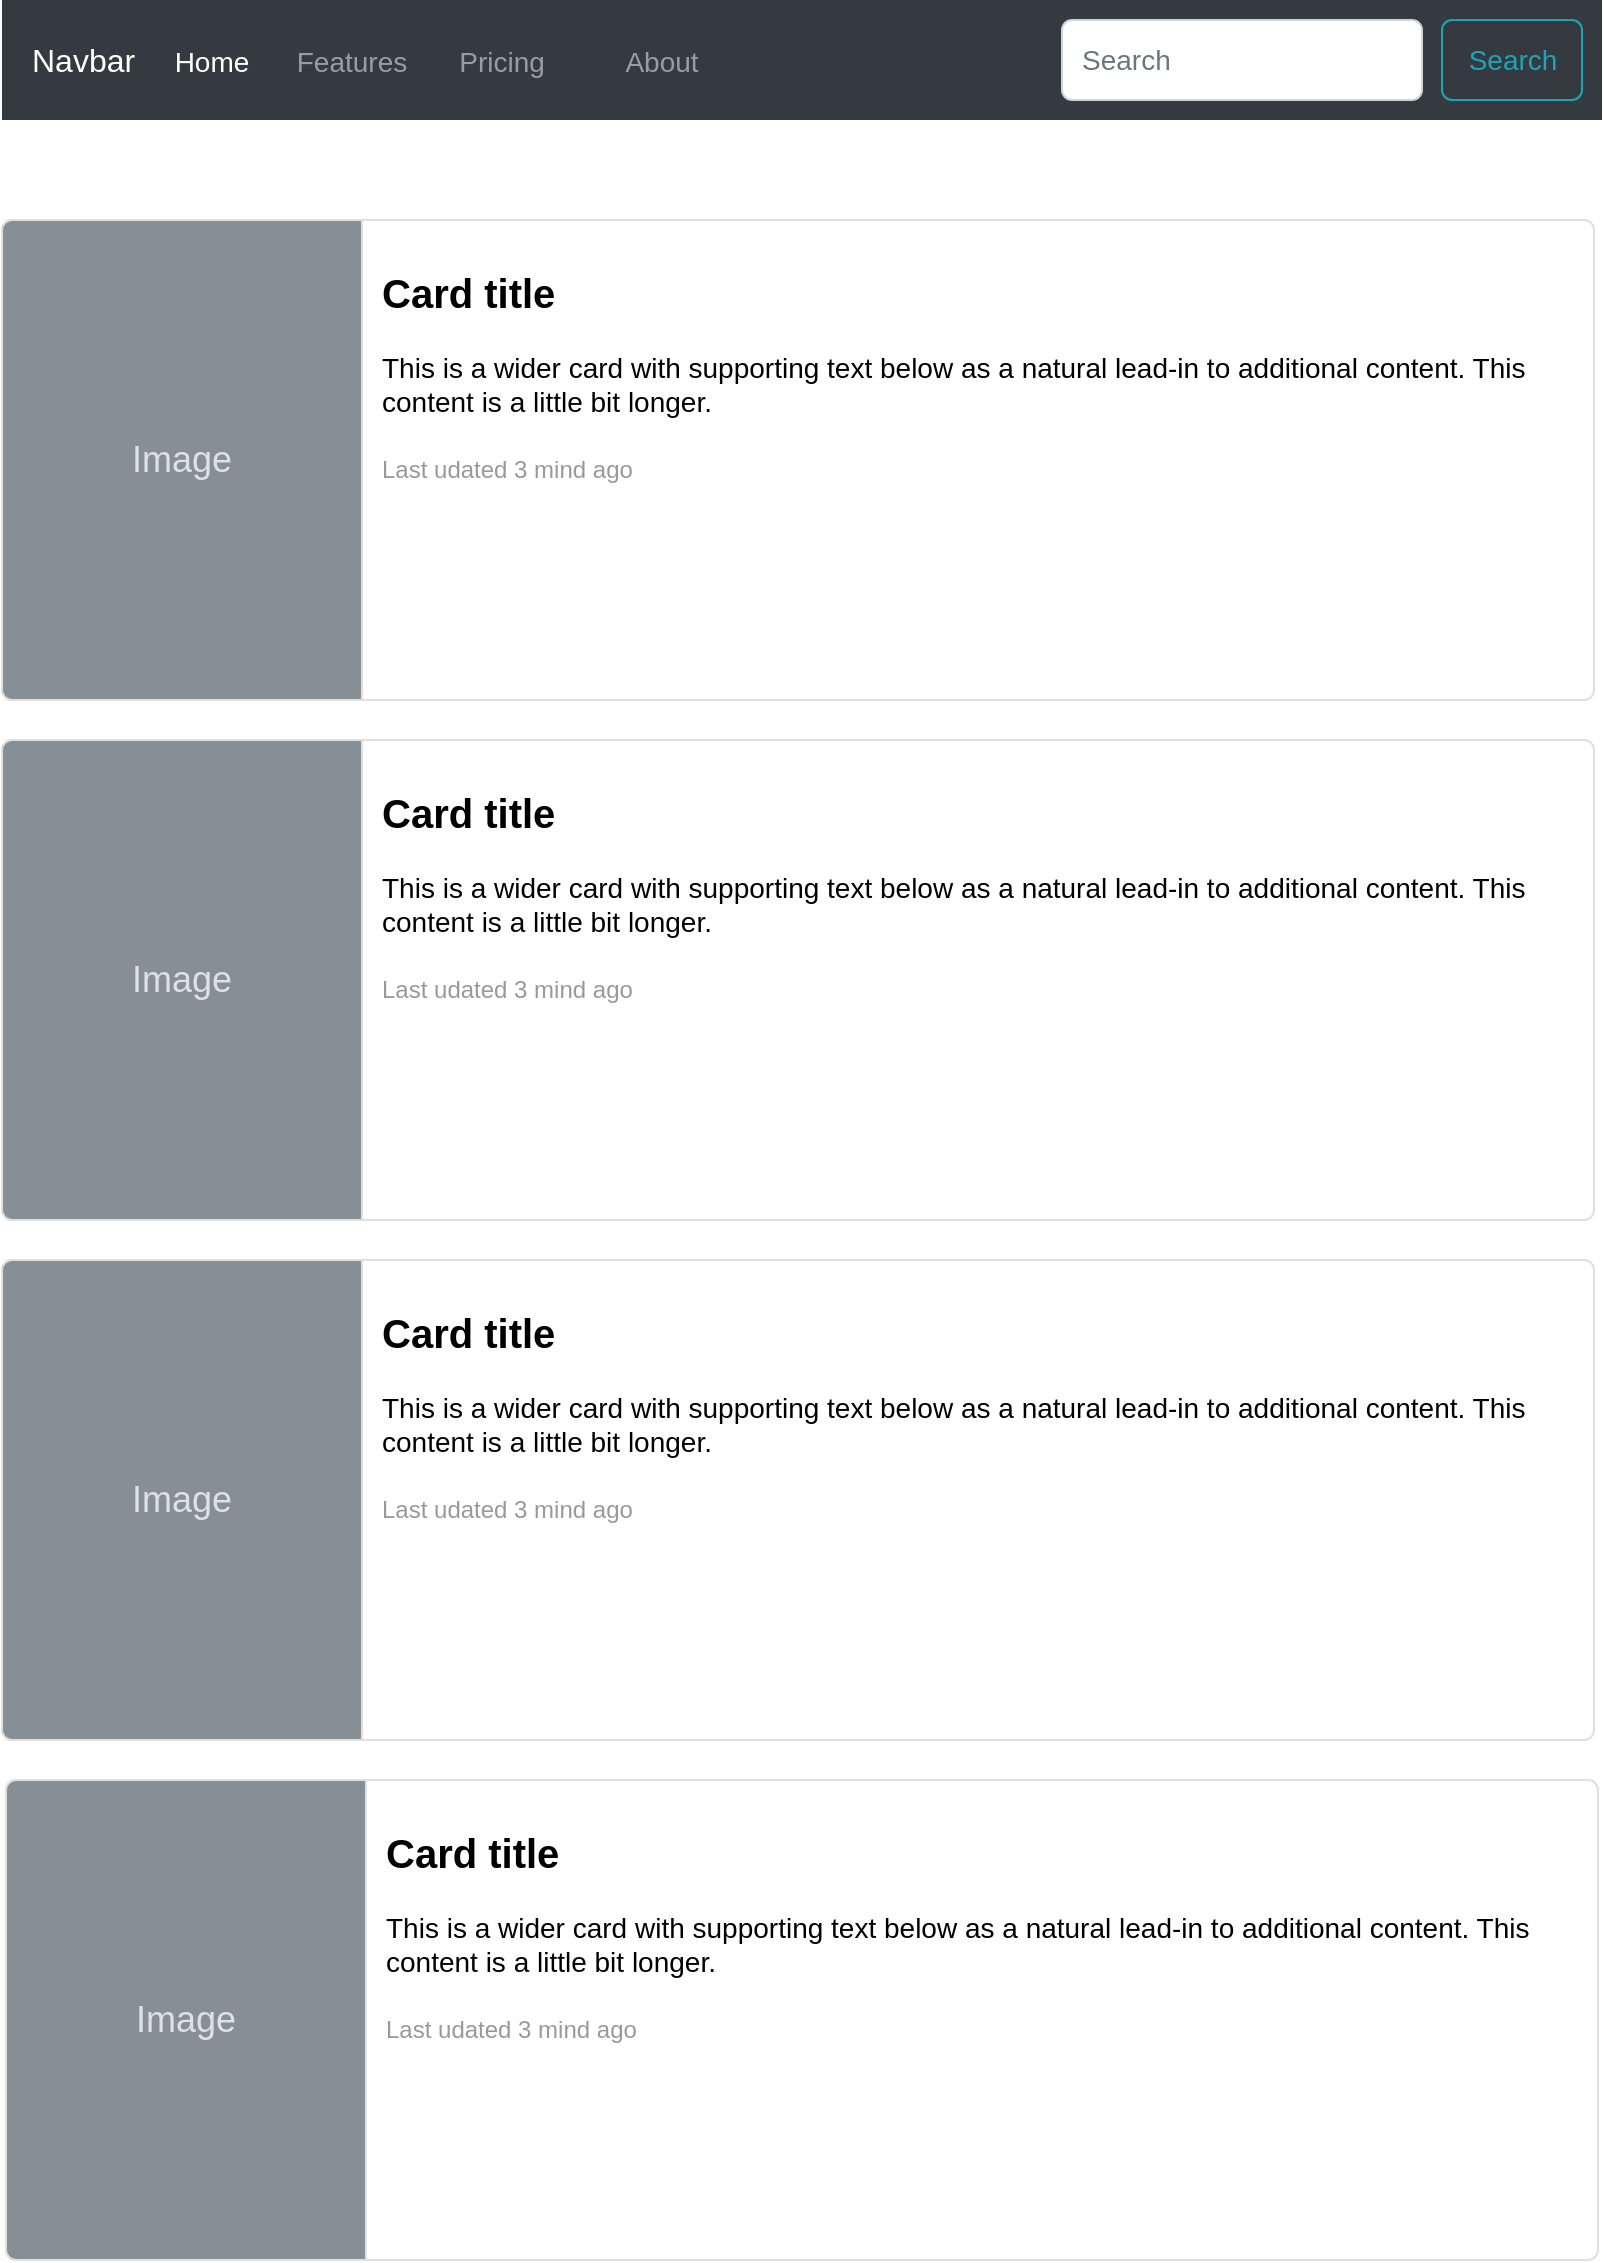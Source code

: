 <mxfile version="14.5.1" type="github">
  <diagram id="oAJ9JddJH_bf1Wse_2Dv" name="Page-1">
    <mxGraphModel dx="1405" dy="891" grid="1" gridSize="10" guides="1" tooltips="1" connect="1" arrows="1" fold="1" page="1" pageScale="1" pageWidth="827" pageHeight="1169" math="0" shadow="0">
      <root>
        <mxCell id="0" />
        <mxCell id="1" parent="0" />
        <mxCell id="r8p9RMFexIgCfqPO_6ty-1" value="Navbar" style="html=1;shadow=0;dashed=0;fillColor=#343A40;strokeColor=none;fontSize=16;fontColor=#ffffff;align=left;spacing=15;" vertex="1" parent="1">
          <mxGeometry x="14" y="10" width="800" height="60" as="geometry" />
        </mxCell>
        <mxCell id="r8p9RMFexIgCfqPO_6ty-2" value="Home" style="fillColor=none;strokeColor=none;fontSize=14;fontColor=#ffffff;align=center;" vertex="1" parent="r8p9RMFexIgCfqPO_6ty-1">
          <mxGeometry width="70" height="40" relative="1" as="geometry">
            <mxPoint x="70" y="10" as="offset" />
          </mxGeometry>
        </mxCell>
        <mxCell id="r8p9RMFexIgCfqPO_6ty-3" value="Features" style="fillColor=none;strokeColor=none;fontSize=14;fontColor=#9A9DA0;align=center;" vertex="1" parent="r8p9RMFexIgCfqPO_6ty-1">
          <mxGeometry width="70" height="40" relative="1" as="geometry">
            <mxPoint x="140" y="10" as="offset" />
          </mxGeometry>
        </mxCell>
        <mxCell id="r8p9RMFexIgCfqPO_6ty-4" value="Pricing" style="fillColor=none;strokeColor=none;fontSize=14;fontColor=#9A9DA0;align=center;spacingRight=0;" vertex="1" parent="r8p9RMFexIgCfqPO_6ty-1">
          <mxGeometry width="80" height="40" relative="1" as="geometry">
            <mxPoint x="210" y="10" as="offset" />
          </mxGeometry>
        </mxCell>
        <mxCell id="r8p9RMFexIgCfqPO_6ty-5" value="About" style="fillColor=none;strokeColor=none;fontSize=14;fontColor=#9A9DA0;align=center;" vertex="1" parent="r8p9RMFexIgCfqPO_6ty-1">
          <mxGeometry width="80" height="40" relative="1" as="geometry">
            <mxPoint x="290" y="10" as="offset" />
          </mxGeometry>
        </mxCell>
        <mxCell id="r8p9RMFexIgCfqPO_6ty-6" value="Search" style="html=1;shadow=0;dashed=0;shape=mxgraph.bootstrap.rrect;rSize=5;fontSize=14;fontColor=#1CA5B8;strokeColor=#1CA5B8;fillColor=none;" vertex="1" parent="r8p9RMFexIgCfqPO_6ty-1">
          <mxGeometry x="1" width="70" height="40" relative="1" as="geometry">
            <mxPoint x="-80" y="10" as="offset" />
          </mxGeometry>
        </mxCell>
        <mxCell id="r8p9RMFexIgCfqPO_6ty-7" value="Search" style="html=1;shadow=0;dashed=0;shape=mxgraph.bootstrap.rrect;rSize=5;fontSize=14;fontColor=#6C767D;strokeColor=#CED4DA;fillColor=#ffffff;align=left;spacing=10;" vertex="1" parent="r8p9RMFexIgCfqPO_6ty-1">
          <mxGeometry x="1" width="180" height="40" relative="1" as="geometry">
            <mxPoint x="-270" y="10" as="offset" />
          </mxGeometry>
        </mxCell>
        <mxCell id="r8p9RMFexIgCfqPO_6ty-16" value="" style="group" vertex="1" connectable="0" parent="1">
          <mxGeometry x="14" y="120" width="798" height="1020" as="geometry" />
        </mxCell>
        <mxCell id="r8p9RMFexIgCfqPO_6ty-8" value="&lt;b&gt;&lt;font style=&quot;font-size: 20px&quot;&gt;Card title&lt;/font&gt;&lt;/b&gt;&lt;br&gt;&lt;br&gt;This is a wider card with supporting text below as a natural lead-in to additional content. This content is a little bit longer.&lt;br&gt;&lt;br&gt;&lt;font style=&quot;font-size: 12px&quot; color=&quot;#999999&quot;&gt;Last udated 3 mind ago&lt;/font&gt;" style="html=1;shadow=0;dashed=0;shape=mxgraph.bootstrap.rrect;rSize=5;strokeColor=#DFDFDF;html=1;whiteSpace=wrap;fillColor=#ffffff;fontColor=#000000;verticalAlign=top;align=left;spacing=20;fontSize=14;spacingLeft=170;" vertex="1" parent="r8p9RMFexIgCfqPO_6ty-16">
          <mxGeometry width="796" height="240" as="geometry" />
        </mxCell>
        <mxCell id="r8p9RMFexIgCfqPO_6ty-9" value="Image" style="html=1;shadow=0;dashed=0;shape=mxgraph.bootstrap.leftButton;rSize=5;perimeter=none;whiteSpace=wrap;fillColor=#868E96;strokeColor=#DFDFDF;fontColor=#DEE2E6;resizeWidth=1;fontSize=18;" vertex="1" parent="r8p9RMFexIgCfqPO_6ty-8">
          <mxGeometry width="180" height="240" relative="1" as="geometry" />
        </mxCell>
        <mxCell id="r8p9RMFexIgCfqPO_6ty-10" value="&lt;b&gt;&lt;font style=&quot;font-size: 20px&quot;&gt;Card title&lt;/font&gt;&lt;/b&gt;&lt;br&gt;&lt;br&gt;This is a wider card with supporting text below as a natural lead-in to additional content. This content is a little bit longer.&lt;br&gt;&lt;br&gt;&lt;font style=&quot;font-size: 12px&quot; color=&quot;#999999&quot;&gt;Last udated 3 mind ago&lt;/font&gt;" style="html=1;shadow=0;dashed=0;shape=mxgraph.bootstrap.rrect;rSize=5;strokeColor=#DFDFDF;html=1;whiteSpace=wrap;fillColor=#ffffff;fontColor=#000000;verticalAlign=top;align=left;spacing=20;fontSize=14;spacingLeft=170;" vertex="1" parent="r8p9RMFexIgCfqPO_6ty-16">
          <mxGeometry y="260" width="796" height="240" as="geometry" />
        </mxCell>
        <mxCell id="r8p9RMFexIgCfqPO_6ty-11" value="Image" style="html=1;shadow=0;dashed=0;shape=mxgraph.bootstrap.leftButton;rSize=5;perimeter=none;whiteSpace=wrap;fillColor=#868E96;strokeColor=#DFDFDF;fontColor=#DEE2E6;resizeWidth=1;fontSize=18;" vertex="1" parent="r8p9RMFexIgCfqPO_6ty-10">
          <mxGeometry width="180" height="240" relative="1" as="geometry" />
        </mxCell>
        <mxCell id="r8p9RMFexIgCfqPO_6ty-12" value="&lt;b&gt;&lt;font style=&quot;font-size: 20px&quot;&gt;Card title&lt;/font&gt;&lt;/b&gt;&lt;br&gt;&lt;br&gt;This is a wider card with supporting text below as a natural lead-in to additional content. This content is a little bit longer.&lt;br&gt;&lt;br&gt;&lt;font style=&quot;font-size: 12px&quot; color=&quot;#999999&quot;&gt;Last udated 3 mind ago&lt;/font&gt;" style="html=1;shadow=0;dashed=0;shape=mxgraph.bootstrap.rrect;rSize=5;strokeColor=#DFDFDF;html=1;whiteSpace=wrap;fillColor=#ffffff;fontColor=#000000;verticalAlign=top;align=left;spacing=20;fontSize=14;spacingLeft=170;" vertex="1" parent="r8p9RMFexIgCfqPO_6ty-16">
          <mxGeometry y="520" width="796" height="240" as="geometry" />
        </mxCell>
        <mxCell id="r8p9RMFexIgCfqPO_6ty-13" value="Image" style="html=1;shadow=0;dashed=0;shape=mxgraph.bootstrap.leftButton;rSize=5;perimeter=none;whiteSpace=wrap;fillColor=#868E96;strokeColor=#DFDFDF;fontColor=#DEE2E6;resizeWidth=1;fontSize=18;" vertex="1" parent="r8p9RMFexIgCfqPO_6ty-12">
          <mxGeometry width="180" height="240" relative="1" as="geometry" />
        </mxCell>
        <mxCell id="r8p9RMFexIgCfqPO_6ty-14" value="&lt;b&gt;&lt;font style=&quot;font-size: 20px&quot;&gt;Card title&lt;/font&gt;&lt;/b&gt;&lt;br&gt;&lt;br&gt;This is a wider card with supporting text below as a natural lead-in to additional content. This content is a little bit longer.&lt;br&gt;&lt;br&gt;&lt;font style=&quot;font-size: 12px&quot; color=&quot;#999999&quot;&gt;Last udated 3 mind ago&lt;/font&gt;" style="html=1;shadow=0;dashed=0;shape=mxgraph.bootstrap.rrect;rSize=5;strokeColor=#DFDFDF;html=1;whiteSpace=wrap;fillColor=#ffffff;fontColor=#000000;verticalAlign=top;align=left;spacing=20;fontSize=14;spacingLeft=170;" vertex="1" parent="r8p9RMFexIgCfqPO_6ty-16">
          <mxGeometry x="2" y="780" width="796" height="240" as="geometry" />
        </mxCell>
        <mxCell id="r8p9RMFexIgCfqPO_6ty-15" value="Image" style="html=1;shadow=0;dashed=0;shape=mxgraph.bootstrap.leftButton;rSize=5;perimeter=none;whiteSpace=wrap;fillColor=#868E96;strokeColor=#DFDFDF;fontColor=#DEE2E6;resizeWidth=1;fontSize=18;" vertex="1" parent="r8p9RMFexIgCfqPO_6ty-14">
          <mxGeometry width="180" height="240" relative="1" as="geometry" />
        </mxCell>
      </root>
    </mxGraphModel>
  </diagram>
</mxfile>
